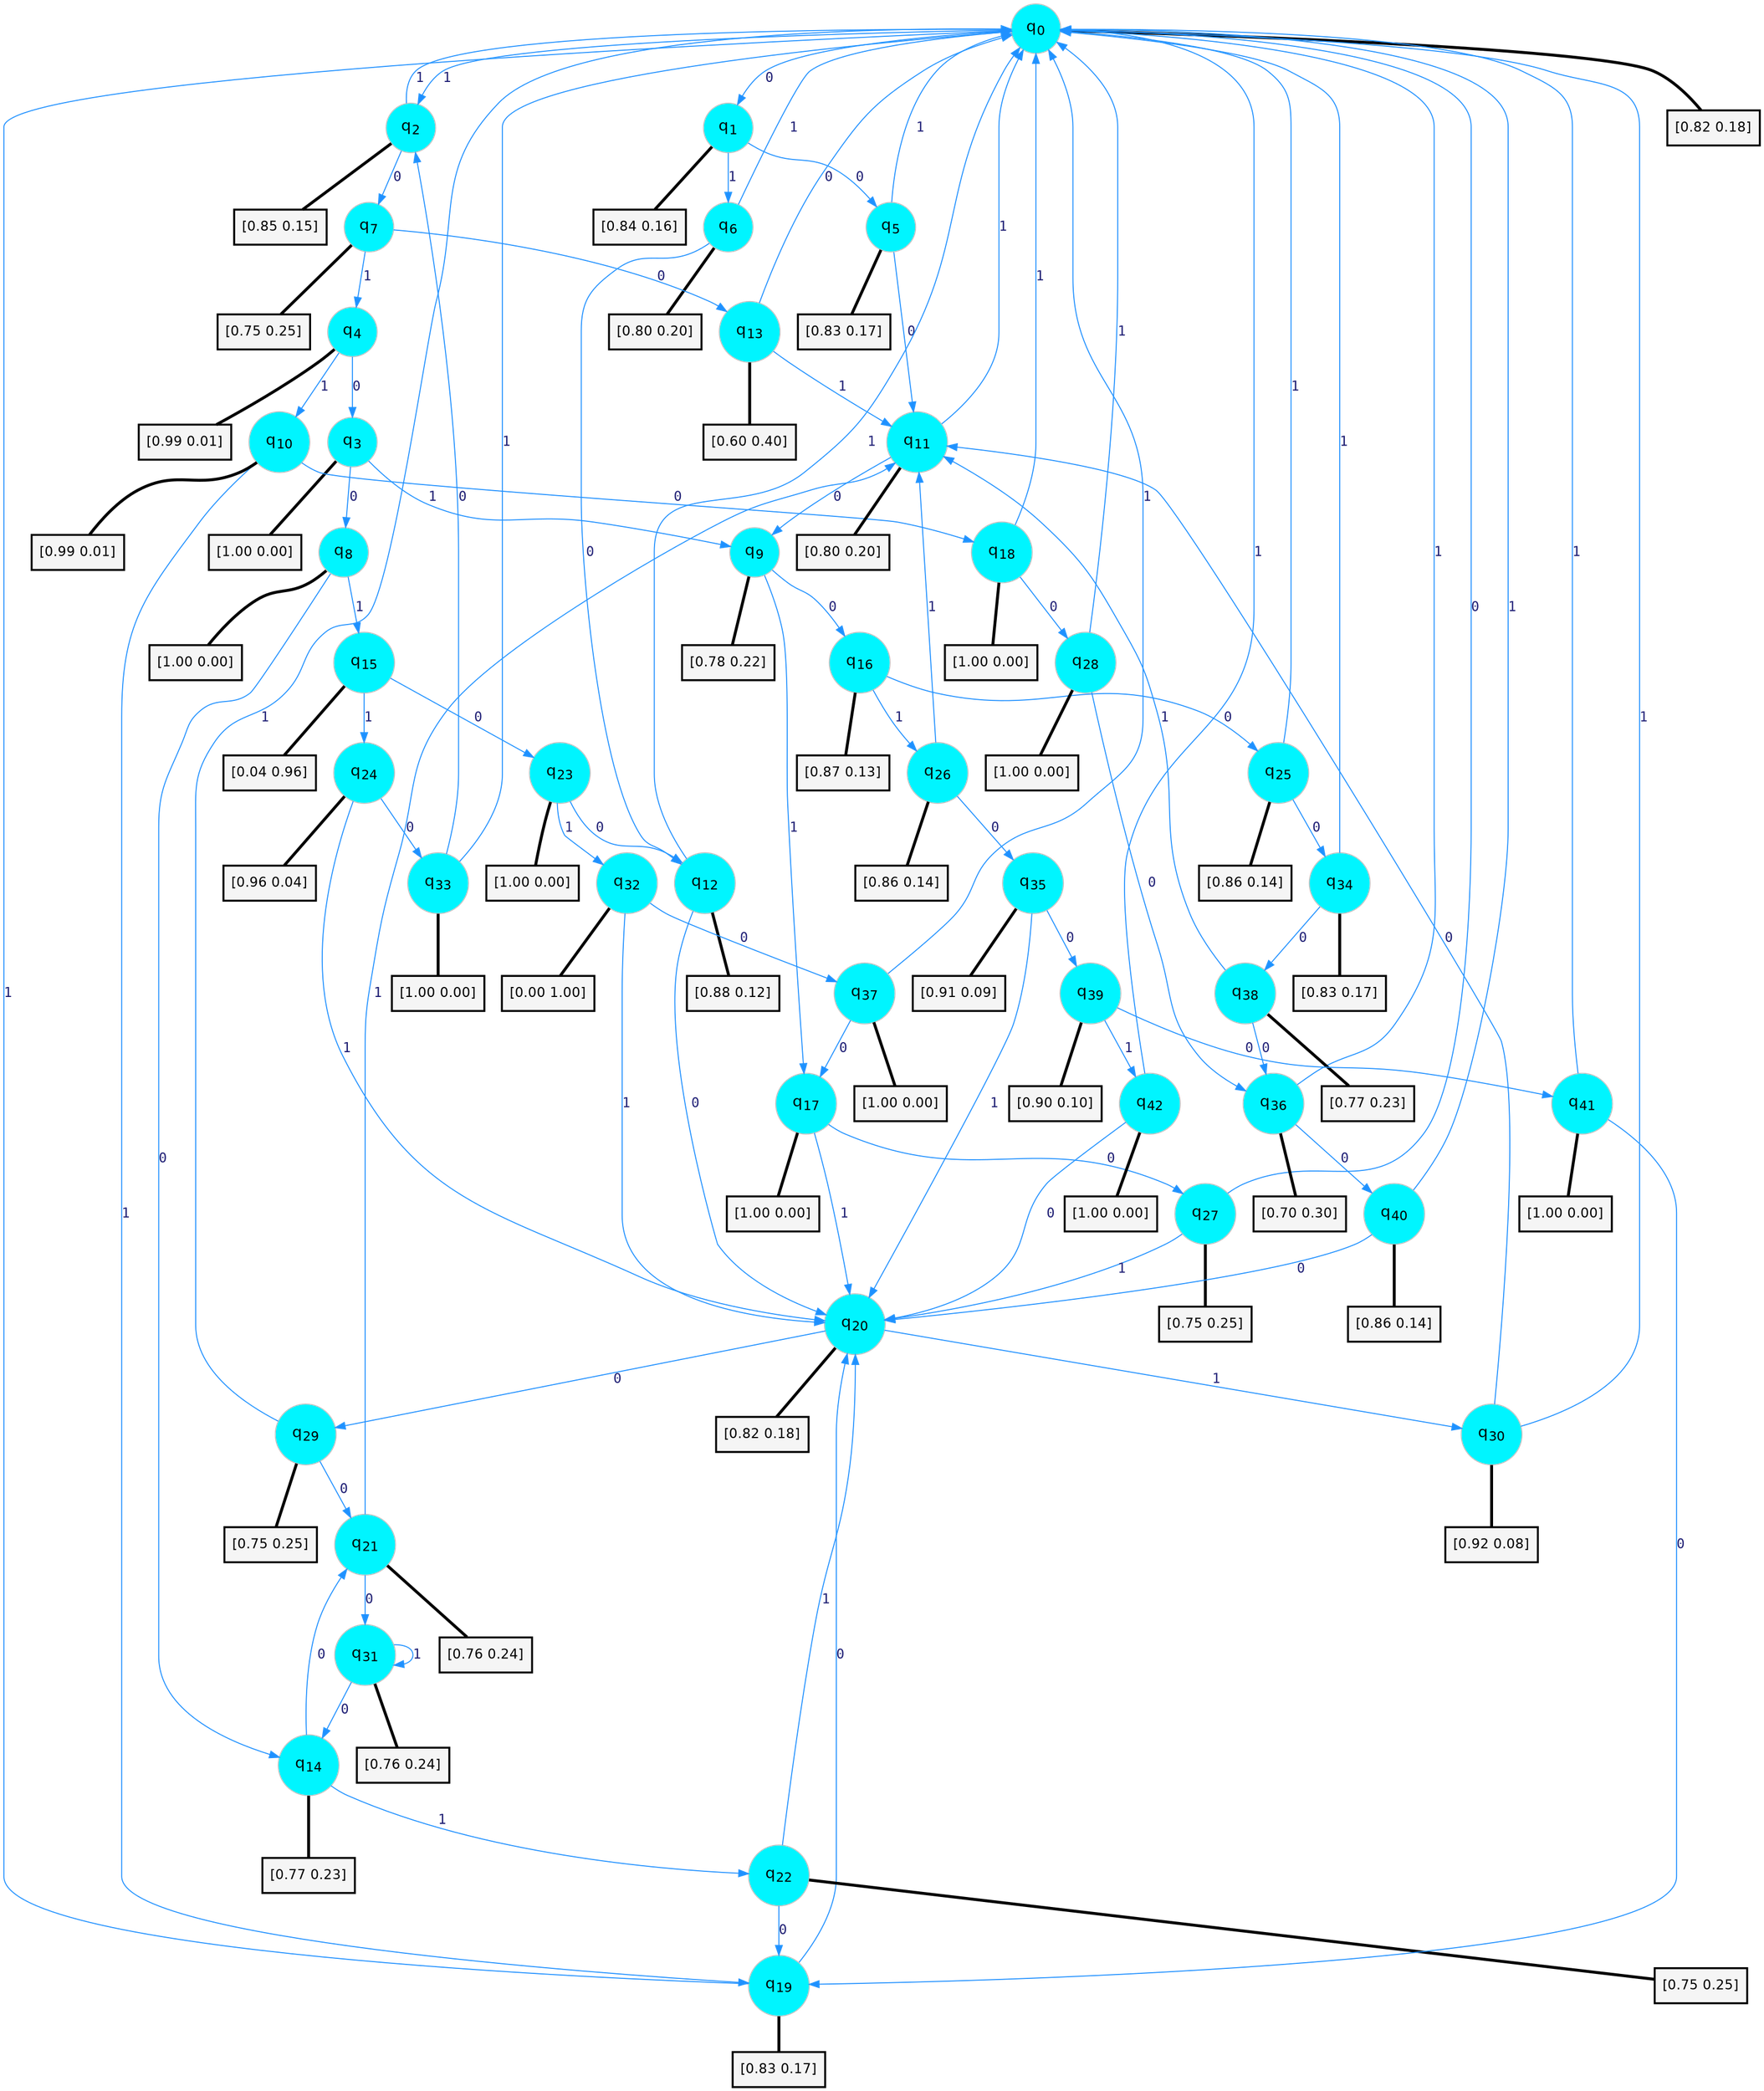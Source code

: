 digraph G {
graph [
bgcolor=transparent, dpi=300, rankdir=TD, size="40,25"];
node [
color=gray, fillcolor=turquoise1, fontcolor=black, fontname=Helvetica, fontsize=16, fontweight=bold, shape=circle, style=filled];
edge [
arrowsize=1, color=dodgerblue1, fontcolor=midnightblue, fontname=courier, fontweight=bold, penwidth=1, style=solid, weight=20];
0[label=<q<SUB>0</SUB>>];
1[label=<q<SUB>1</SUB>>];
2[label=<q<SUB>2</SUB>>];
3[label=<q<SUB>3</SUB>>];
4[label=<q<SUB>4</SUB>>];
5[label=<q<SUB>5</SUB>>];
6[label=<q<SUB>6</SUB>>];
7[label=<q<SUB>7</SUB>>];
8[label=<q<SUB>8</SUB>>];
9[label=<q<SUB>9</SUB>>];
10[label=<q<SUB>10</SUB>>];
11[label=<q<SUB>11</SUB>>];
12[label=<q<SUB>12</SUB>>];
13[label=<q<SUB>13</SUB>>];
14[label=<q<SUB>14</SUB>>];
15[label=<q<SUB>15</SUB>>];
16[label=<q<SUB>16</SUB>>];
17[label=<q<SUB>17</SUB>>];
18[label=<q<SUB>18</SUB>>];
19[label=<q<SUB>19</SUB>>];
20[label=<q<SUB>20</SUB>>];
21[label=<q<SUB>21</SUB>>];
22[label=<q<SUB>22</SUB>>];
23[label=<q<SUB>23</SUB>>];
24[label=<q<SUB>24</SUB>>];
25[label=<q<SUB>25</SUB>>];
26[label=<q<SUB>26</SUB>>];
27[label=<q<SUB>27</SUB>>];
28[label=<q<SUB>28</SUB>>];
29[label=<q<SUB>29</SUB>>];
30[label=<q<SUB>30</SUB>>];
31[label=<q<SUB>31</SUB>>];
32[label=<q<SUB>32</SUB>>];
33[label=<q<SUB>33</SUB>>];
34[label=<q<SUB>34</SUB>>];
35[label=<q<SUB>35</SUB>>];
36[label=<q<SUB>36</SUB>>];
37[label=<q<SUB>37</SUB>>];
38[label=<q<SUB>38</SUB>>];
39[label=<q<SUB>39</SUB>>];
40[label=<q<SUB>40</SUB>>];
41[label=<q<SUB>41</SUB>>];
42[label=<q<SUB>42</SUB>>];
43[label="[0.82 0.18]", shape=box,fontcolor=black, fontname=Helvetica, fontsize=14, penwidth=2, fillcolor=whitesmoke,color=black];
44[label="[0.84 0.16]", shape=box,fontcolor=black, fontname=Helvetica, fontsize=14, penwidth=2, fillcolor=whitesmoke,color=black];
45[label="[0.85 0.15]", shape=box,fontcolor=black, fontname=Helvetica, fontsize=14, penwidth=2, fillcolor=whitesmoke,color=black];
46[label="[1.00 0.00]", shape=box,fontcolor=black, fontname=Helvetica, fontsize=14, penwidth=2, fillcolor=whitesmoke,color=black];
47[label="[0.99 0.01]", shape=box,fontcolor=black, fontname=Helvetica, fontsize=14, penwidth=2, fillcolor=whitesmoke,color=black];
48[label="[0.83 0.17]", shape=box,fontcolor=black, fontname=Helvetica, fontsize=14, penwidth=2, fillcolor=whitesmoke,color=black];
49[label="[0.80 0.20]", shape=box,fontcolor=black, fontname=Helvetica, fontsize=14, penwidth=2, fillcolor=whitesmoke,color=black];
50[label="[0.75 0.25]", shape=box,fontcolor=black, fontname=Helvetica, fontsize=14, penwidth=2, fillcolor=whitesmoke,color=black];
51[label="[1.00 0.00]", shape=box,fontcolor=black, fontname=Helvetica, fontsize=14, penwidth=2, fillcolor=whitesmoke,color=black];
52[label="[0.78 0.22]", shape=box,fontcolor=black, fontname=Helvetica, fontsize=14, penwidth=2, fillcolor=whitesmoke,color=black];
53[label="[0.99 0.01]", shape=box,fontcolor=black, fontname=Helvetica, fontsize=14, penwidth=2, fillcolor=whitesmoke,color=black];
54[label="[0.80 0.20]", shape=box,fontcolor=black, fontname=Helvetica, fontsize=14, penwidth=2, fillcolor=whitesmoke,color=black];
55[label="[0.88 0.12]", shape=box,fontcolor=black, fontname=Helvetica, fontsize=14, penwidth=2, fillcolor=whitesmoke,color=black];
56[label="[0.60 0.40]", shape=box,fontcolor=black, fontname=Helvetica, fontsize=14, penwidth=2, fillcolor=whitesmoke,color=black];
57[label="[0.77 0.23]", shape=box,fontcolor=black, fontname=Helvetica, fontsize=14, penwidth=2, fillcolor=whitesmoke,color=black];
58[label="[0.04 0.96]", shape=box,fontcolor=black, fontname=Helvetica, fontsize=14, penwidth=2, fillcolor=whitesmoke,color=black];
59[label="[0.87 0.13]", shape=box,fontcolor=black, fontname=Helvetica, fontsize=14, penwidth=2, fillcolor=whitesmoke,color=black];
60[label="[1.00 0.00]", shape=box,fontcolor=black, fontname=Helvetica, fontsize=14, penwidth=2, fillcolor=whitesmoke,color=black];
61[label="[1.00 0.00]", shape=box,fontcolor=black, fontname=Helvetica, fontsize=14, penwidth=2, fillcolor=whitesmoke,color=black];
62[label="[0.83 0.17]", shape=box,fontcolor=black, fontname=Helvetica, fontsize=14, penwidth=2, fillcolor=whitesmoke,color=black];
63[label="[0.82 0.18]", shape=box,fontcolor=black, fontname=Helvetica, fontsize=14, penwidth=2, fillcolor=whitesmoke,color=black];
64[label="[0.76 0.24]", shape=box,fontcolor=black, fontname=Helvetica, fontsize=14, penwidth=2, fillcolor=whitesmoke,color=black];
65[label="[0.75 0.25]", shape=box,fontcolor=black, fontname=Helvetica, fontsize=14, penwidth=2, fillcolor=whitesmoke,color=black];
66[label="[1.00 0.00]", shape=box,fontcolor=black, fontname=Helvetica, fontsize=14, penwidth=2, fillcolor=whitesmoke,color=black];
67[label="[0.96 0.04]", shape=box,fontcolor=black, fontname=Helvetica, fontsize=14, penwidth=2, fillcolor=whitesmoke,color=black];
68[label="[0.86 0.14]", shape=box,fontcolor=black, fontname=Helvetica, fontsize=14, penwidth=2, fillcolor=whitesmoke,color=black];
69[label="[0.86 0.14]", shape=box,fontcolor=black, fontname=Helvetica, fontsize=14, penwidth=2, fillcolor=whitesmoke,color=black];
70[label="[0.75 0.25]", shape=box,fontcolor=black, fontname=Helvetica, fontsize=14, penwidth=2, fillcolor=whitesmoke,color=black];
71[label="[1.00 0.00]", shape=box,fontcolor=black, fontname=Helvetica, fontsize=14, penwidth=2, fillcolor=whitesmoke,color=black];
72[label="[0.75 0.25]", shape=box,fontcolor=black, fontname=Helvetica, fontsize=14, penwidth=2, fillcolor=whitesmoke,color=black];
73[label="[0.92 0.08]", shape=box,fontcolor=black, fontname=Helvetica, fontsize=14, penwidth=2, fillcolor=whitesmoke,color=black];
74[label="[0.76 0.24]", shape=box,fontcolor=black, fontname=Helvetica, fontsize=14, penwidth=2, fillcolor=whitesmoke,color=black];
75[label="[0.00 1.00]", shape=box,fontcolor=black, fontname=Helvetica, fontsize=14, penwidth=2, fillcolor=whitesmoke,color=black];
76[label="[1.00 0.00]", shape=box,fontcolor=black, fontname=Helvetica, fontsize=14, penwidth=2, fillcolor=whitesmoke,color=black];
77[label="[0.83 0.17]", shape=box,fontcolor=black, fontname=Helvetica, fontsize=14, penwidth=2, fillcolor=whitesmoke,color=black];
78[label="[0.91 0.09]", shape=box,fontcolor=black, fontname=Helvetica, fontsize=14, penwidth=2, fillcolor=whitesmoke,color=black];
79[label="[0.70 0.30]", shape=box,fontcolor=black, fontname=Helvetica, fontsize=14, penwidth=2, fillcolor=whitesmoke,color=black];
80[label="[1.00 0.00]", shape=box,fontcolor=black, fontname=Helvetica, fontsize=14, penwidth=2, fillcolor=whitesmoke,color=black];
81[label="[0.77 0.23]", shape=box,fontcolor=black, fontname=Helvetica, fontsize=14, penwidth=2, fillcolor=whitesmoke,color=black];
82[label="[0.90 0.10]", shape=box,fontcolor=black, fontname=Helvetica, fontsize=14, penwidth=2, fillcolor=whitesmoke,color=black];
83[label="[0.86 0.14]", shape=box,fontcolor=black, fontname=Helvetica, fontsize=14, penwidth=2, fillcolor=whitesmoke,color=black];
84[label="[1.00 0.00]", shape=box,fontcolor=black, fontname=Helvetica, fontsize=14, penwidth=2, fillcolor=whitesmoke,color=black];
85[label="[1.00 0.00]", shape=box,fontcolor=black, fontname=Helvetica, fontsize=14, penwidth=2, fillcolor=whitesmoke,color=black];
0->1 [label=0];
0->2 [label=1];
0->43 [arrowhead=none, penwidth=3,color=black];
1->5 [label=0];
1->6 [label=1];
1->44 [arrowhead=none, penwidth=3,color=black];
2->7 [label=0];
2->0 [label=1];
2->45 [arrowhead=none, penwidth=3,color=black];
3->8 [label=0];
3->9 [label=1];
3->46 [arrowhead=none, penwidth=3,color=black];
4->3 [label=0];
4->10 [label=1];
4->47 [arrowhead=none, penwidth=3,color=black];
5->11 [label=0];
5->0 [label=1];
5->48 [arrowhead=none, penwidth=3,color=black];
6->12 [label=0];
6->0 [label=1];
6->49 [arrowhead=none, penwidth=3,color=black];
7->13 [label=0];
7->4 [label=1];
7->50 [arrowhead=none, penwidth=3,color=black];
8->14 [label=0];
8->15 [label=1];
8->51 [arrowhead=none, penwidth=3,color=black];
9->16 [label=0];
9->17 [label=1];
9->52 [arrowhead=none, penwidth=3,color=black];
10->18 [label=0];
10->19 [label=1];
10->53 [arrowhead=none, penwidth=3,color=black];
11->9 [label=0];
11->0 [label=1];
11->54 [arrowhead=none, penwidth=3,color=black];
12->20 [label=0];
12->0 [label=1];
12->55 [arrowhead=none, penwidth=3,color=black];
13->0 [label=0];
13->11 [label=1];
13->56 [arrowhead=none, penwidth=3,color=black];
14->21 [label=0];
14->22 [label=1];
14->57 [arrowhead=none, penwidth=3,color=black];
15->23 [label=0];
15->24 [label=1];
15->58 [arrowhead=none, penwidth=3,color=black];
16->25 [label=0];
16->26 [label=1];
16->59 [arrowhead=none, penwidth=3,color=black];
17->27 [label=0];
17->20 [label=1];
17->60 [arrowhead=none, penwidth=3,color=black];
18->28 [label=0];
18->0 [label=1];
18->61 [arrowhead=none, penwidth=3,color=black];
19->20 [label=0];
19->0 [label=1];
19->62 [arrowhead=none, penwidth=3,color=black];
20->29 [label=0];
20->30 [label=1];
20->63 [arrowhead=none, penwidth=3,color=black];
21->31 [label=0];
21->11 [label=1];
21->64 [arrowhead=none, penwidth=3,color=black];
22->19 [label=0];
22->20 [label=1];
22->65 [arrowhead=none, penwidth=3,color=black];
23->12 [label=0];
23->32 [label=1];
23->66 [arrowhead=none, penwidth=3,color=black];
24->33 [label=0];
24->20 [label=1];
24->67 [arrowhead=none, penwidth=3,color=black];
25->34 [label=0];
25->0 [label=1];
25->68 [arrowhead=none, penwidth=3,color=black];
26->35 [label=0];
26->11 [label=1];
26->69 [arrowhead=none, penwidth=3,color=black];
27->0 [label=0];
27->20 [label=1];
27->70 [arrowhead=none, penwidth=3,color=black];
28->36 [label=0];
28->0 [label=1];
28->71 [arrowhead=none, penwidth=3,color=black];
29->21 [label=0];
29->0 [label=1];
29->72 [arrowhead=none, penwidth=3,color=black];
30->11 [label=0];
30->0 [label=1];
30->73 [arrowhead=none, penwidth=3,color=black];
31->14 [label=0];
31->31 [label=1];
31->74 [arrowhead=none, penwidth=3,color=black];
32->37 [label=0];
32->20 [label=1];
32->75 [arrowhead=none, penwidth=3,color=black];
33->2 [label=0];
33->0 [label=1];
33->76 [arrowhead=none, penwidth=3,color=black];
34->38 [label=0];
34->0 [label=1];
34->77 [arrowhead=none, penwidth=3,color=black];
35->39 [label=0];
35->20 [label=1];
35->78 [arrowhead=none, penwidth=3,color=black];
36->40 [label=0];
36->0 [label=1];
36->79 [arrowhead=none, penwidth=3,color=black];
37->17 [label=0];
37->0 [label=1];
37->80 [arrowhead=none, penwidth=3,color=black];
38->36 [label=0];
38->11 [label=1];
38->81 [arrowhead=none, penwidth=3,color=black];
39->41 [label=0];
39->42 [label=1];
39->82 [arrowhead=none, penwidth=3,color=black];
40->20 [label=0];
40->0 [label=1];
40->83 [arrowhead=none, penwidth=3,color=black];
41->19 [label=0];
41->0 [label=1];
41->84 [arrowhead=none, penwidth=3,color=black];
42->20 [label=0];
42->0 [label=1];
42->85 [arrowhead=none, penwidth=3,color=black];
}
